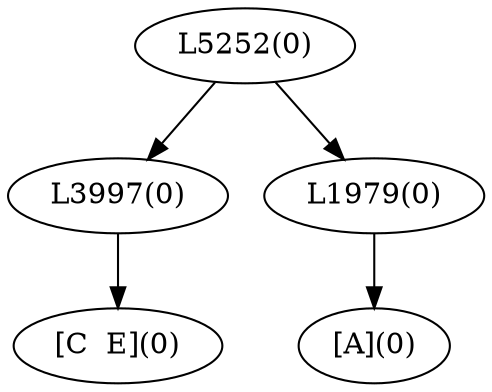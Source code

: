 digraph sample{
"L3997(0)"->"[C  E](0)"
"L1979(0)"->"[A](0)"
"L5252(0)"->"L3997(0)"
"L5252(0)"->"L1979(0)"
{rank = min; "L5252(0)"}
{rank = same; "L3997(0)"; "L1979(0)";}
{rank = max; "[A](0)"; "[C  E](0)";}
}